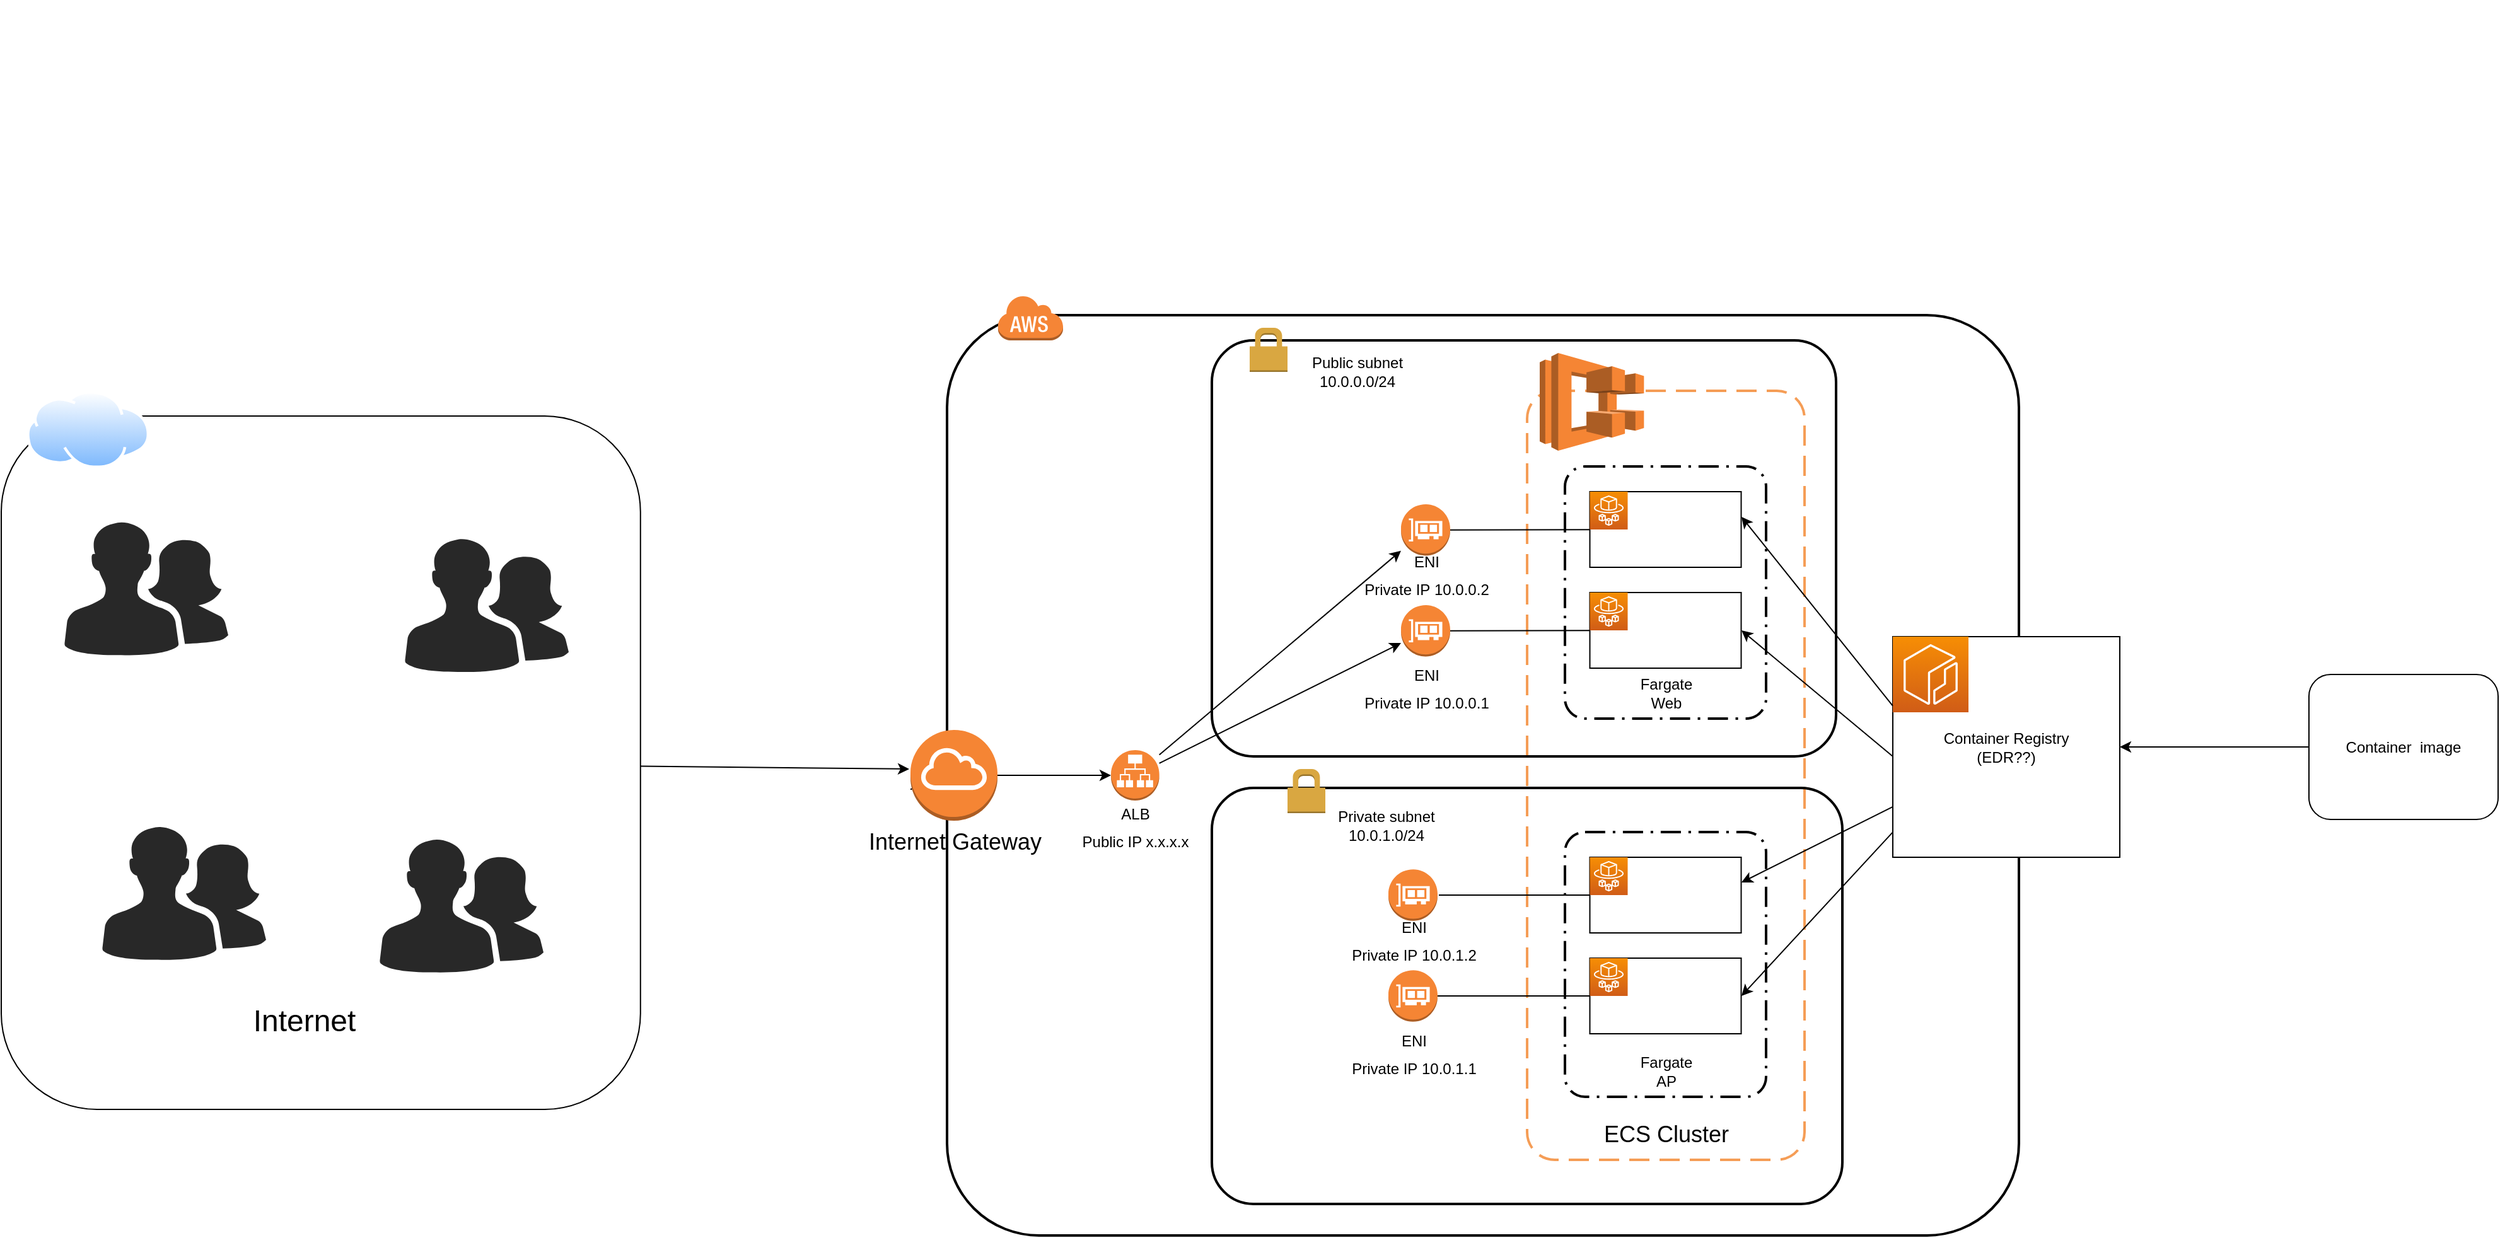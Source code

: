 <mxfile version="17.1.3" type="github">
  <diagram id="g_bNF78hXMnXt8MwMhfZ" name="Page-1">
    <mxGraphModel dx="2590" dy="1709" grid="1" gridSize="10" guides="1" tooltips="1" connect="0" arrows="1" fold="1" page="1" pageScale="1" pageWidth="827" pageHeight="1169" math="0" shadow="0">
      <root>
        <mxCell id="0" />
        <mxCell id="1" parent="0" />
        <mxCell id="zsLxetCjlXSDJzP7eOMa-22" value="" style="rounded=1;whiteSpace=wrap;html=1;dashed=0;fontFamily=Helvetica;fontSize=18;fontColor=default;strokeColor=default;fillColor=none;gradientColor=none;" vertex="1" parent="1">
          <mxGeometry x="-1060" y="300" width="506.89" height="550" as="geometry" />
        </mxCell>
        <mxCell id="zsLxetCjlXSDJzP7eOMa-1" value="" style="rounded=1;arcSize=10;dashed=0;fillColor=none;gradientColor=none;strokeWidth=2;" vertex="1" parent="1">
          <mxGeometry x="-310" y="220" width="850" height="730" as="geometry" />
        </mxCell>
        <mxCell id="HXco0iSima8W5jRV-XCO-13" value="" style="rounded=1;arcSize=10;dashed=1;strokeColor=#F59D56;fillColor=none;gradientColor=none;dashPattern=8 4;strokeWidth=2;" parent="1" vertex="1">
          <mxGeometry x="150" y="280" width="220" height="610" as="geometry" />
        </mxCell>
        <mxCell id="zsLxetCjlXSDJzP7eOMa-8" value="" style="endArrow=classic;html=1;rounded=0;entryX=1.002;entryY=0.5;entryDx=0;entryDy=0;entryPerimeter=0;exitX=0;exitY=0.886;exitDx=0;exitDy=0;exitPerimeter=0;" edge="1" parent="1" source="zsLxetCjlXSDJzP7eOMa-5" target="HXco0iSima8W5jRV-XCO-1">
          <mxGeometry width="50" height="50" relative="1" as="geometry">
            <mxPoint x="530" y="660" as="sourcePoint" />
            <mxPoint x="329.99" y="389.98" as="targetPoint" />
          </mxGeometry>
        </mxCell>
        <mxCell id="aKlmydDYFWNijX_7faFg-24" value="" style="rounded=1;arcSize=10;dashed=0;fillColor=none;gradientColor=none;strokeWidth=2;fontSize=18;" parent="1" vertex="1">
          <mxGeometry x="-100" y="240" width="495" height="330" as="geometry" />
        </mxCell>
        <mxCell id="HXco0iSima8W5jRV-XCO-18" value="" style="rounded=1;arcSize=10;dashed=0;fillColor=none;gradientColor=none;strokeWidth=2;fontSize=18;" parent="1" vertex="1">
          <mxGeometry x="-100" y="595" width="500" height="330" as="geometry" />
        </mxCell>
        <mxCell id="HXco0iSima8W5jRV-XCO-8" value="" style="rounded=1;arcSize=10;dashed=1;fillColor=none;gradientColor=none;dashPattern=8 3 1 3;strokeWidth=2;" parent="1" vertex="1">
          <mxGeometry x="180" y="630" width="159.5" height="210" as="geometry" />
        </mxCell>
        <mxCell id="HXco0iSima8W5jRV-XCO-9" value="" style="rounded=1;arcSize=10;dashed=1;fillColor=none;gradientColor=none;dashPattern=8 3 1 3;strokeWidth=2;" parent="1" vertex="1">
          <mxGeometry x="180" y="340" width="159.5" height="200" as="geometry" />
        </mxCell>
        <mxCell id="heWSyna7I_I_LGVK5BIx-6" value="" style="outlineConnect=0;dashed=0;verticalLabelPosition=bottom;verticalAlign=top;align=center;html=1;shape=mxgraph.aws3.ecs;fillColor=#F58534;gradientColor=none;" parent="1" vertex="1">
          <mxGeometry x="160" y="250" width="82.67" height="77.5" as="geometry" />
        </mxCell>
        <mxCell id="heWSyna7I_I_LGVK5BIx-9" value="" style="rounded=0;whiteSpace=wrap;html=1;" parent="1" vertex="1">
          <mxGeometry x="199.75" y="650" width="120" height="60" as="geometry" />
        </mxCell>
        <mxCell id="heWSyna7I_I_LGVK5BIx-10" value="" style="sketch=0;points=[[0,0,0],[0.25,0,0],[0.5,0,0],[0.75,0,0],[1,0,0],[0,1,0],[0.25,1,0],[0.5,1,0],[0.75,1,0],[1,1,0],[0,0.25,0],[0,0.5,0],[0,0.75,0],[1,0.25,0],[1,0.5,0],[1,0.75,0]];outlineConnect=0;fontColor=#232F3E;gradientColor=#F78E04;gradientDirection=north;fillColor=#D05C17;strokeColor=#ffffff;dashed=0;verticalLabelPosition=bottom;verticalAlign=top;align=center;html=1;fontSize=12;fontStyle=0;aspect=fixed;shape=mxgraph.aws4.resourceIcon;resIcon=mxgraph.aws4.fargate;" parent="1" vertex="1">
          <mxGeometry x="199.75" y="650" width="30" height="30" as="geometry" />
        </mxCell>
        <mxCell id="heWSyna7I_I_LGVK5BIx-11" value="" style="rounded=0;whiteSpace=wrap;html=1;" parent="1" vertex="1">
          <mxGeometry x="199.75" y="440" width="120" height="60" as="geometry" />
        </mxCell>
        <mxCell id="heWSyna7I_I_LGVK5BIx-12" value="" style="sketch=0;points=[[0,0,0],[0.25,0,0],[0.5,0,0],[0.75,0,0],[1,0,0],[0,1,0],[0.25,1,0],[0.5,1,0],[0.75,1,0],[1,1,0],[0,0.25,0],[0,0.5,0],[0,0.75,0],[1,0.25,0],[1,0.5,0],[1,0.75,0]];outlineConnect=0;fontColor=#232F3E;gradientColor=#F78E04;gradientDirection=north;fillColor=#D05C17;strokeColor=#ffffff;dashed=0;verticalLabelPosition=bottom;verticalAlign=top;align=center;html=1;fontSize=12;fontStyle=0;aspect=fixed;shape=mxgraph.aws4.resourceIcon;resIcon=mxgraph.aws4.fargate;" parent="1" vertex="1">
          <mxGeometry x="199.75" y="440" width="30" height="30" as="geometry" />
        </mxCell>
        <mxCell id="heWSyna7I_I_LGVK5BIx-13" value="" style="rounded=0;whiteSpace=wrap;html=1;" parent="1" vertex="1">
          <mxGeometry x="199.75" y="360" width="120" height="60" as="geometry" />
        </mxCell>
        <mxCell id="heWSyna7I_I_LGVK5BIx-14" value="" style="sketch=0;points=[[0,0,0],[0.25,0,0],[0.5,0,0],[0.75,0,0],[1,0,0],[0,1,0],[0.25,1,0],[0.5,1,0],[0.75,1,0],[1,1,0],[0,0.25,0],[0,0.5,0],[0,0.75,0],[1,0.25,0],[1,0.5,0],[1,0.75,0]];outlineConnect=0;fontColor=#232F3E;gradientColor=#F78E04;gradientDirection=north;fillColor=#D05C17;strokeColor=#ffffff;dashed=0;verticalLabelPosition=bottom;verticalAlign=top;align=center;html=1;fontSize=12;fontStyle=0;aspect=fixed;shape=mxgraph.aws4.resourceIcon;resIcon=mxgraph.aws4.fargate;" parent="1" vertex="1">
          <mxGeometry x="199.75" y="360" width="30" height="30" as="geometry" />
        </mxCell>
        <mxCell id="HXco0iSima8W5jRV-XCO-1" value="" style="rounded=0;whiteSpace=wrap;html=1;" parent="1" vertex="1">
          <mxGeometry x="199.75" y="730" width="120" height="60" as="geometry" />
        </mxCell>
        <mxCell id="HXco0iSima8W5jRV-XCO-2" value="" style="sketch=0;points=[[0,0,0],[0.25,0,0],[0.5,0,0],[0.75,0,0],[1,0,0],[0,1,0],[0.25,1,0],[0.5,1,0],[0.75,1,0],[1,1,0],[0,0.25,0],[0,0.5,0],[0,0.75,0],[1,0.25,0],[1,0.5,0],[1,0.75,0]];outlineConnect=0;fontColor=#232F3E;gradientColor=#F78E04;gradientDirection=north;fillColor=#D05C17;strokeColor=#ffffff;dashed=0;verticalLabelPosition=bottom;verticalAlign=top;align=center;html=1;fontSize=12;fontStyle=0;aspect=fixed;shape=mxgraph.aws4.resourceIcon;resIcon=mxgraph.aws4.fargate;" parent="1" vertex="1">
          <mxGeometry x="199.75" y="730" width="30" height="30" as="geometry" />
        </mxCell>
        <mxCell id="HXco0iSima8W5jRV-XCO-14" value="Fargate&lt;br&gt;AP" style="text;html=1;align=center;verticalAlign=middle;resizable=0;points=[];autosize=1;strokeColor=none;fillColor=none;" parent="1" vertex="1">
          <mxGeometry x="230" y="805" width="60" height="30" as="geometry" />
        </mxCell>
        <mxCell id="HXco0iSima8W5jRV-XCO-15" value="Fargate&lt;br&gt;Web" style="text;html=1;align=center;verticalAlign=middle;resizable=0;points=[];autosize=1;strokeColor=none;fillColor=none;" parent="1" vertex="1">
          <mxGeometry x="230" y="505" width="60" height="30" as="geometry" />
        </mxCell>
        <mxCell id="HXco0iSima8W5jRV-XCO-17" value="&lt;font style=&quot;font-size: 18px&quot;&gt;ECS Cluster&lt;br&gt;&lt;/font&gt;" style="text;html=1;align=center;verticalAlign=middle;resizable=0;points=[];autosize=1;strokeColor=none;fillColor=none;" parent="1" vertex="1">
          <mxGeometry x="204.75" y="860" width="110" height="20" as="geometry" />
        </mxCell>
        <mxCell id="HXco0iSima8W5jRV-XCO-19" value="" style="dashed=0;html=1;shape=mxgraph.aws3.permissions;fillColor=#D9A741;gradientColor=none;dashed=0;fontSize=18;" parent="1" vertex="1">
          <mxGeometry x="-40" y="580" width="30" height="35" as="geometry" />
        </mxCell>
        <mxCell id="aKlmydDYFWNijX_7faFg-1" value="" style="outlineConnect=0;dashed=0;verticalLabelPosition=bottom;verticalAlign=top;align=center;html=1;shape=mxgraph.aws3.elastic_network_interface;fillColor=#F58534;gradientColor=none;fontSize=18;" parent="1" vertex="1">
          <mxGeometry x="40" y="739.65" width="39" height="40.7" as="geometry" />
        </mxCell>
        <mxCell id="aKlmydDYFWNijX_7faFg-2" value="" style="outlineConnect=0;dashed=0;verticalLabelPosition=bottom;verticalAlign=top;align=center;html=1;shape=mxgraph.aws3.elastic_network_interface;fillColor=#F58534;gradientColor=none;fontSize=18;" parent="1" vertex="1">
          <mxGeometry x="40" y="659.65" width="39" height="40.7" as="geometry" />
        </mxCell>
        <mxCell id="aKlmydDYFWNijX_7faFg-20" value="Private subnet&lt;br&gt;10.0.1.0/24" style="text;html=1;align=center;verticalAlign=middle;resizable=0;points=[];autosize=1;strokeColor=none;fillColor=none;fontSize=12;" parent="1" vertex="1">
          <mxGeometry x="-7.33" y="610" width="90" height="30" as="geometry" />
        </mxCell>
        <mxCell id="aKlmydDYFWNijX_7faFg-3" value="&lt;font style=&quot;font-size: 12px&quot;&gt;ENI&lt;br&gt;Private IP&amp;nbsp;10.0.1.1&lt;/font&gt;" style="text;html=1;align=center;verticalAlign=middle;resizable=0;points=[];autosize=1;strokeColor=none;fillColor=none;fontSize=18;" parent="1" vertex="1">
          <mxGeometry x="4.5" y="780.35" width="110" height="50" as="geometry" />
        </mxCell>
        <mxCell id="aKlmydDYFWNijX_7faFg-21" value="&lt;font style=&quot;font-size: 12px&quot;&gt;ENI&lt;br&gt;Private IP&amp;nbsp;10.0.1.2&lt;/font&gt;" style="text;html=1;align=center;verticalAlign=middle;resizable=0;points=[];autosize=1;strokeColor=none;fillColor=none;fontSize=18;" parent="1" vertex="1">
          <mxGeometry x="4.5" y="689.65" width="110" height="50" as="geometry" />
        </mxCell>
        <mxCell id="aKlmydDYFWNijX_7faFg-22" value="" style="endArrow=none;html=1;rounded=0;fontSize=12;" parent="1" target="heWSyna7I_I_LGVK5BIx-9" edge="1">
          <mxGeometry width="50" height="50" relative="1" as="geometry">
            <mxPoint x="80" y="680" as="sourcePoint" />
            <mxPoint x="130" y="630" as="targetPoint" />
          </mxGeometry>
        </mxCell>
        <mxCell id="aKlmydDYFWNijX_7faFg-23" value="" style="endArrow=none;html=1;rounded=0;fontSize=12;" parent="1" source="HXco0iSima8W5jRV-XCO-1" target="aKlmydDYFWNijX_7faFg-1" edge="1">
          <mxGeometry width="50" height="50" relative="1" as="geometry">
            <mxPoint x="90" y="690" as="sourcePoint" />
            <mxPoint x="209.75" y="690" as="targetPoint" />
          </mxGeometry>
        </mxCell>
        <mxCell id="aKlmydDYFWNijX_7faFg-25" value="" style="dashed=0;html=1;shape=mxgraph.aws3.permissions;fillColor=#D9A741;gradientColor=none;dashed=0;fontSize=18;" parent="1" vertex="1">
          <mxGeometry x="-70" y="230" width="30" height="35" as="geometry" />
        </mxCell>
        <mxCell id="aKlmydDYFWNijX_7faFg-26" value="Public subnet&lt;br&gt;10.0.0.0/24" style="text;html=1;align=center;verticalAlign=middle;resizable=0;points=[];autosize=1;strokeColor=none;fillColor=none;fontSize=12;" parent="1" vertex="1">
          <mxGeometry x="-30.0" y="250" width="90" height="30" as="geometry" />
        </mxCell>
        <mxCell id="aKlmydDYFWNijX_7faFg-27" value="" style="outlineConnect=0;dashed=0;verticalLabelPosition=bottom;verticalAlign=top;align=center;html=1;shape=mxgraph.aws3.application_load_balancer;fillColor=#F58534;gradientColor=none;rounded=1;fontFamily=Helvetica;fontSize=18;fontColor=default;strokeColor=default;strokeWidth=2;" parent="1" vertex="1">
          <mxGeometry x="-180" y="565" width="38.33" height="40" as="geometry" />
        </mxCell>
        <mxCell id="aKlmydDYFWNijX_7faFg-28" value="&lt;font style=&quot;font-size: 12px&quot;&gt;ALB&lt;br&gt;Public IP x.x.x.x&lt;/font&gt;" style="text;html=1;align=center;verticalAlign=middle;resizable=0;points=[];autosize=1;strokeColor=none;fillColor=none;fontSize=18;fontFamily=Helvetica;fontColor=default;" parent="1" vertex="1">
          <mxGeometry x="-210.84" y="600" width="100" height="50" as="geometry" />
        </mxCell>
        <mxCell id="aKlmydDYFWNijX_7faFg-31" value="" style="outlineConnect=0;dashed=0;verticalLabelPosition=bottom;verticalAlign=top;align=center;html=1;shape=mxgraph.aws3.elastic_network_interface;fillColor=#F58534;gradientColor=none;fontSize=18;" parent="1" vertex="1">
          <mxGeometry x="50" y="450" width="39" height="40.7" as="geometry" />
        </mxCell>
        <mxCell id="aKlmydDYFWNijX_7faFg-32" value="" style="outlineConnect=0;dashed=0;verticalLabelPosition=bottom;verticalAlign=top;align=center;html=1;shape=mxgraph.aws3.elastic_network_interface;fillColor=#F58534;gradientColor=none;fontSize=18;" parent="1" vertex="1">
          <mxGeometry x="50" y="370" width="39" height="40.7" as="geometry" />
        </mxCell>
        <mxCell id="aKlmydDYFWNijX_7faFg-33" value="" style="endArrow=none;html=1;rounded=0;fontSize=12;" parent="1" source="heWSyna7I_I_LGVK5BIx-11" target="aKlmydDYFWNijX_7faFg-31" edge="1">
          <mxGeometry width="50" height="50" relative="1" as="geometry">
            <mxPoint x="209.75" y="470.35" as="sourcePoint" />
            <mxPoint x="219.75" y="400.35" as="targetPoint" />
          </mxGeometry>
        </mxCell>
        <mxCell id="aKlmydDYFWNijX_7faFg-35" value="" style="endArrow=none;html=1;rounded=0;fontSize=12;" parent="1" source="heWSyna7I_I_LGVK5BIx-13" target="aKlmydDYFWNijX_7faFg-32" edge="1">
          <mxGeometry width="50" height="50" relative="1" as="geometry">
            <mxPoint x="219.75" y="480.35" as="sourcePoint" />
            <mxPoint x="99" y="480.35" as="targetPoint" />
          </mxGeometry>
        </mxCell>
        <mxCell id="aKlmydDYFWNijX_7faFg-36" value="" style="endArrow=classic;html=1;rounded=0;fontFamily=Helvetica;fontSize=12;fontColor=default;" parent="1" source="aKlmydDYFWNijX_7faFg-27" target="aKlmydDYFWNijX_7faFg-32" edge="1">
          <mxGeometry width="50" height="50" relative="1" as="geometry">
            <mxPoint x="-30" y="540" as="sourcePoint" />
            <mxPoint x="20" y="490" as="targetPoint" />
          </mxGeometry>
        </mxCell>
        <mxCell id="aKlmydDYFWNijX_7faFg-37" value="" style="endArrow=classic;html=1;rounded=0;fontFamily=Helvetica;fontSize=12;fontColor=default;" parent="1" source="aKlmydDYFWNijX_7faFg-27" target="aKlmydDYFWNijX_7faFg-31" edge="1">
          <mxGeometry width="50" height="50" relative="1" as="geometry">
            <mxPoint x="-20.83" y="416.848" as="sourcePoint" />
            <mxPoint x="60" y="403.557" as="targetPoint" />
          </mxGeometry>
        </mxCell>
        <mxCell id="aKlmydDYFWNijX_7faFg-38" value="&lt;font style=&quot;font-size: 12px&quot;&gt;ENI&lt;br&gt;Private IP&amp;nbsp;10.0.0.2&lt;/font&gt;" style="text;html=1;align=center;verticalAlign=middle;resizable=0;points=[];autosize=1;strokeColor=none;fillColor=none;fontSize=18;" parent="1" vertex="1">
          <mxGeometry x="14.5" y="400" width="110" height="50" as="geometry" />
        </mxCell>
        <mxCell id="aKlmydDYFWNijX_7faFg-39" value="&lt;font style=&quot;font-size: 12px&quot;&gt;ENI&lt;br&gt;Private IP&amp;nbsp;10.0.0.1&lt;/font&gt;" style="text;html=1;align=center;verticalAlign=middle;resizable=0;points=[];autosize=1;strokeColor=none;fillColor=none;fontSize=18;" parent="1" vertex="1">
          <mxGeometry x="14.5" y="490" width="110" height="50" as="geometry" />
        </mxCell>
        <mxCell id="zsLxetCjlXSDJzP7eOMa-2" value="&lt;br&gt;&lt;br&gt;&lt;br&gt;&lt;br&gt;&lt;br&gt;&lt;br&gt;&lt;br&gt;&lt;br&gt;&lt;br&gt;&lt;br&gt;&lt;br&gt;&lt;br&gt;&lt;br&gt;&lt;br&gt;&lt;br&gt;&lt;br&gt;&lt;br&gt;&lt;br&gt;&lt;br&gt;&lt;br&gt;&lt;br&gt;&lt;br&gt;&lt;br&gt;&lt;br&gt;&lt;br&gt;&lt;br&gt;&lt;br&gt;&lt;br&gt;&lt;br&gt;&lt;br&gt;&lt;br&gt;&lt;br&gt;&lt;br&gt;&lt;br&gt;&lt;br&gt;" style="dashed=0;html=1;shape=mxgraph.aws3.cloud;fillColor=#F58536;gradientColor=none;dashed=0;" vertex="1" parent="1">
          <mxGeometry x="-270" y="204" width="52" height="36" as="geometry" />
        </mxCell>
        <mxCell id="zsLxetCjlXSDJzP7eOMa-5" value="Container Registry&lt;br&gt;(EDR??)" style="rounded=0;whiteSpace=wrap;html=1;" vertex="1" parent="1">
          <mxGeometry x="440" y="475" width="180" height="175" as="geometry" />
        </mxCell>
        <mxCell id="zsLxetCjlXSDJzP7eOMa-3" value="" style="sketch=0;points=[[0,0,0],[0.25,0,0],[0.5,0,0],[0.75,0,0],[1,0,0],[0,1,0],[0.25,1,0],[0.5,1,0],[0.75,1,0],[1,1,0],[0,0.25,0],[0,0.5,0],[0,0.75,0],[1,0.25,0],[1,0.5,0],[1,0.75,0]];outlineConnect=0;fontColor=#232F3E;gradientColor=#F78E04;gradientDirection=north;fillColor=#D05C17;strokeColor=#ffffff;dashed=0;verticalLabelPosition=bottom;verticalAlign=top;align=center;html=1;fontSize=12;fontStyle=0;aspect=fixed;shape=mxgraph.aws4.resourceIcon;resIcon=mxgraph.aws4.ecr;rotation=0;" vertex="1" parent="1">
          <mxGeometry x="440" y="475" width="60" height="60" as="geometry" />
        </mxCell>
        <mxCell id="zsLxetCjlXSDJzP7eOMa-6" value="Container &amp;nbsp;image" style="rounded=1;whiteSpace=wrap;html=1;" vertex="1" parent="1">
          <mxGeometry x="770" y="505" width="150" height="115" as="geometry" />
        </mxCell>
        <mxCell id="zsLxetCjlXSDJzP7eOMa-7" value="" style="endArrow=classic;html=1;rounded=0;entryX=1.002;entryY=0.333;entryDx=0;entryDy=0;entryPerimeter=0;exitX=0;exitY=0.314;exitDx=0;exitDy=0;exitPerimeter=0;" edge="1" parent="1" source="zsLxetCjlXSDJzP7eOMa-5" target="heWSyna7I_I_LGVK5BIx-13">
          <mxGeometry width="50" height="50" relative="1" as="geometry">
            <mxPoint x="260" y="630" as="sourcePoint" />
            <mxPoint x="310" y="580" as="targetPoint" />
          </mxGeometry>
        </mxCell>
        <mxCell id="zsLxetCjlXSDJzP7eOMa-9" value="" style="endArrow=classic;html=1;rounded=0;entryX=1.002;entryY=0.333;entryDx=0;entryDy=0;entryPerimeter=0;exitX=0;exitY=0.771;exitDx=0;exitDy=0;exitPerimeter=0;" edge="1" parent="1" source="zsLxetCjlXSDJzP7eOMa-5" target="heWSyna7I_I_LGVK5BIx-9">
          <mxGeometry width="50" height="50" relative="1" as="geometry">
            <mxPoint x="440" y="570" as="sourcePoint" />
            <mxPoint x="339.99" y="399.98" as="targetPoint" />
          </mxGeometry>
        </mxCell>
        <mxCell id="zsLxetCjlXSDJzP7eOMa-10" value="" style="endArrow=classic;html=1;rounded=0;entryX=1.002;entryY=0.5;entryDx=0;entryDy=0;entryPerimeter=0;exitX=0;exitY=0.543;exitDx=0;exitDy=0;exitPerimeter=0;" edge="1" parent="1" source="zsLxetCjlXSDJzP7eOMa-5" target="heWSyna7I_I_LGVK5BIx-11">
          <mxGeometry width="50" height="50" relative="1" as="geometry">
            <mxPoint x="440" y="570" as="sourcePoint" />
            <mxPoint x="349.99" y="409.98" as="targetPoint" />
          </mxGeometry>
        </mxCell>
        <mxCell id="zsLxetCjlXSDJzP7eOMa-14" value="" style="endArrow=classic;html=1;rounded=0;entryX=1;entryY=0.5;entryDx=0;entryDy=0;entryPerimeter=0;exitX=0;exitY=0.5;exitDx=0;exitDy=0;exitPerimeter=0;" edge="1" parent="1" source="zsLxetCjlXSDJzP7eOMa-6" target="zsLxetCjlXSDJzP7eOMa-5">
          <mxGeometry width="50" height="50" relative="1" as="geometry">
            <mxPoint x="450" y="539.95" as="sourcePoint" />
            <mxPoint x="329.99" y="389.98" as="targetPoint" />
          </mxGeometry>
        </mxCell>
        <mxCell id="zsLxetCjlXSDJzP7eOMa-16" value="" style="endArrow=classic;html=1;rounded=0;startArrow=none;" edge="1" parent="1" source="zsLxetCjlXSDJzP7eOMa-15">
          <mxGeometry width="50" height="50" relative="1" as="geometry">
            <mxPoint x="450" y="539.95" as="sourcePoint" />
            <mxPoint x="-320" y="590" as="targetPoint" />
          </mxGeometry>
        </mxCell>
        <mxCell id="zsLxetCjlXSDJzP7eOMa-15" value="&lt;font style=&quot;font-size: 18px&quot;&gt;Internet Gateway&lt;/font&gt;" style="outlineConnect=0;dashed=0;verticalLabelPosition=bottom;verticalAlign=top;align=center;html=1;shape=mxgraph.aws3.internet_gateway;fillColor=#F58534;gradientColor=none;" vertex="1" parent="1">
          <mxGeometry x="-339" y="549" width="69" height="72" as="geometry" />
        </mxCell>
        <mxCell id="zsLxetCjlXSDJzP7eOMa-19" value="" style="endArrow=classic;html=1;rounded=0;" edge="1" parent="1" source="zsLxetCjlXSDJzP7eOMa-15" target="aKlmydDYFWNijX_7faFg-27">
          <mxGeometry width="50" height="50" relative="1" as="geometry">
            <mxPoint x="-290" y="570" as="sourcePoint" />
            <mxPoint x="630" y="572.5" as="targetPoint" />
          </mxGeometry>
        </mxCell>
        <mxCell id="zsLxetCjlXSDJzP7eOMa-20" value="" style="verticalLabelPosition=bottom;sketch=0;html=1;fillColor=#282828;strokeColor=none;verticalAlign=top;pointerEvents=1;align=center;shape=mxgraph.cisco_safe.people_places_things_icons.icon2;dashed=0;fontFamily=Helvetica;fontSize=18;fontColor=default;" vertex="1" parent="1">
          <mxGeometry x="-1010" y="383.4" width="130" height="106.6" as="geometry" />
        </mxCell>
        <mxCell id="zsLxetCjlXSDJzP7eOMa-21" value="" style="aspect=fixed;perimeter=ellipsePerimeter;html=1;align=center;shadow=0;dashed=0;spacingTop=3;image;image=img/lib/active_directory/internet_cloud.svg;fontFamily=Helvetica;fontSize=18;fontColor=default;strokeColor=default;fillColor=#F58534;gradientColor=none;" vertex="1" parent="1">
          <mxGeometry x="-1040" y="280" width="97.62" height="61.5" as="geometry" />
        </mxCell>
        <mxCell id="zsLxetCjlXSDJzP7eOMa-23" value="" style="verticalLabelPosition=bottom;sketch=0;html=1;fillColor=#282828;strokeColor=none;verticalAlign=top;pointerEvents=1;align=center;shape=mxgraph.cisco_safe.people_places_things_icons.icon2;dashed=0;fontFamily=Helvetica;fontSize=18;fontColor=default;" vertex="1" parent="1">
          <mxGeometry x="-740" y="396.7" width="130" height="106.6" as="geometry" />
        </mxCell>
        <mxCell id="zsLxetCjlXSDJzP7eOMa-24" value="" style="verticalLabelPosition=bottom;sketch=0;html=1;fillColor=#282828;strokeColor=none;verticalAlign=top;pointerEvents=1;align=center;shape=mxgraph.cisco_safe.people_places_things_icons.icon2;dashed=0;fontFamily=Helvetica;fontSize=18;fontColor=default;" vertex="1" parent="1">
          <mxGeometry x="-980" y="625" width="130" height="106.6" as="geometry" />
        </mxCell>
        <mxCell id="zsLxetCjlXSDJzP7eOMa-25" value="" style="verticalLabelPosition=bottom;sketch=0;html=1;fillColor=#282828;strokeColor=none;verticalAlign=top;pointerEvents=1;align=center;shape=mxgraph.cisco_safe.people_places_things_icons.icon2;dashed=0;fontFamily=Helvetica;fontSize=18;fontColor=default;" vertex="1" parent="1">
          <mxGeometry x="-760" y="635" width="130" height="106.6" as="geometry" />
        </mxCell>
        <mxCell id="zsLxetCjlXSDJzP7eOMa-26" value="&lt;font&gt;&lt;font style=&quot;font-size: 24px&quot;&gt;Internet&lt;/font&gt;&lt;br&gt;&lt;/font&gt;" style="text;html=1;align=center;verticalAlign=middle;resizable=0;points=[];autosize=1;strokeColor=none;fillColor=none;" vertex="1" parent="1">
          <mxGeometry x="-870" y="770" width="100" height="20" as="geometry" />
        </mxCell>
        <mxCell id="zsLxetCjlXSDJzP7eOMa-28" value="" style="endArrow=classic;html=1;rounded=0;" edge="1" parent="1" source="zsLxetCjlXSDJzP7eOMa-22">
          <mxGeometry width="50" height="50" relative="1" as="geometry">
            <mxPoint x="-260" y="571.277" as="sourcePoint" />
            <mxPoint x="-340" y="580" as="targetPoint" />
          </mxGeometry>
        </mxCell>
      </root>
    </mxGraphModel>
  </diagram>
</mxfile>
